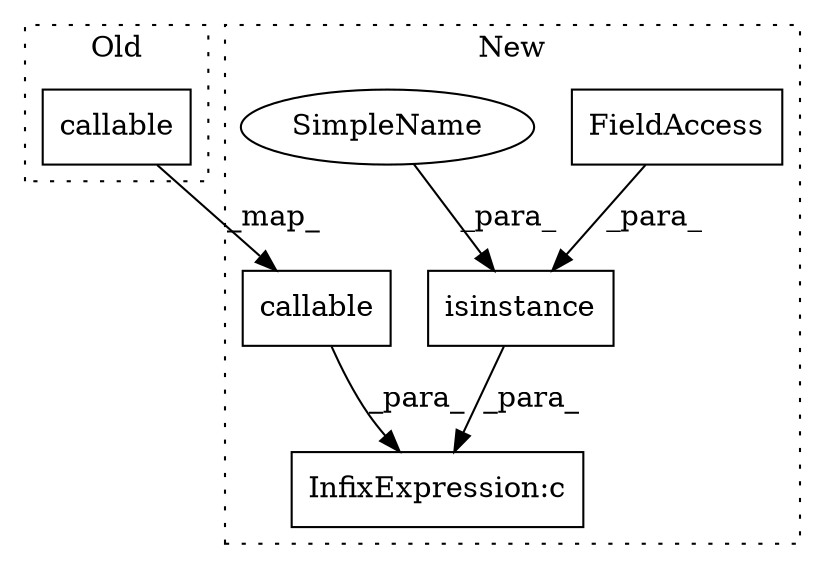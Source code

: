 digraph G {
subgraph cluster0 {
1 [label="callable" a="32" s="849,860" l="9,1" shape="box"];
label = "Old";
style="dotted";
}
subgraph cluster1 {
2 [label="callable" a="32" s="864,875" l="9,1" shape="box"];
3 [label="InfixExpression:c" a="27" s="876" l="4" shape="box"];
4 [label="isinstance" a="32" s="881,910" l="11,1" shape="box"];
5 [label="FieldAccess" a="22" s="895" l="15" shape="box"];
6 [label="SimpleName" a="42" s="892" l="2" shape="ellipse"];
label = "New";
style="dotted";
}
1 -> 2 [label="_map_"];
2 -> 3 [label="_para_"];
4 -> 3 [label="_para_"];
5 -> 4 [label="_para_"];
6 -> 4 [label="_para_"];
}